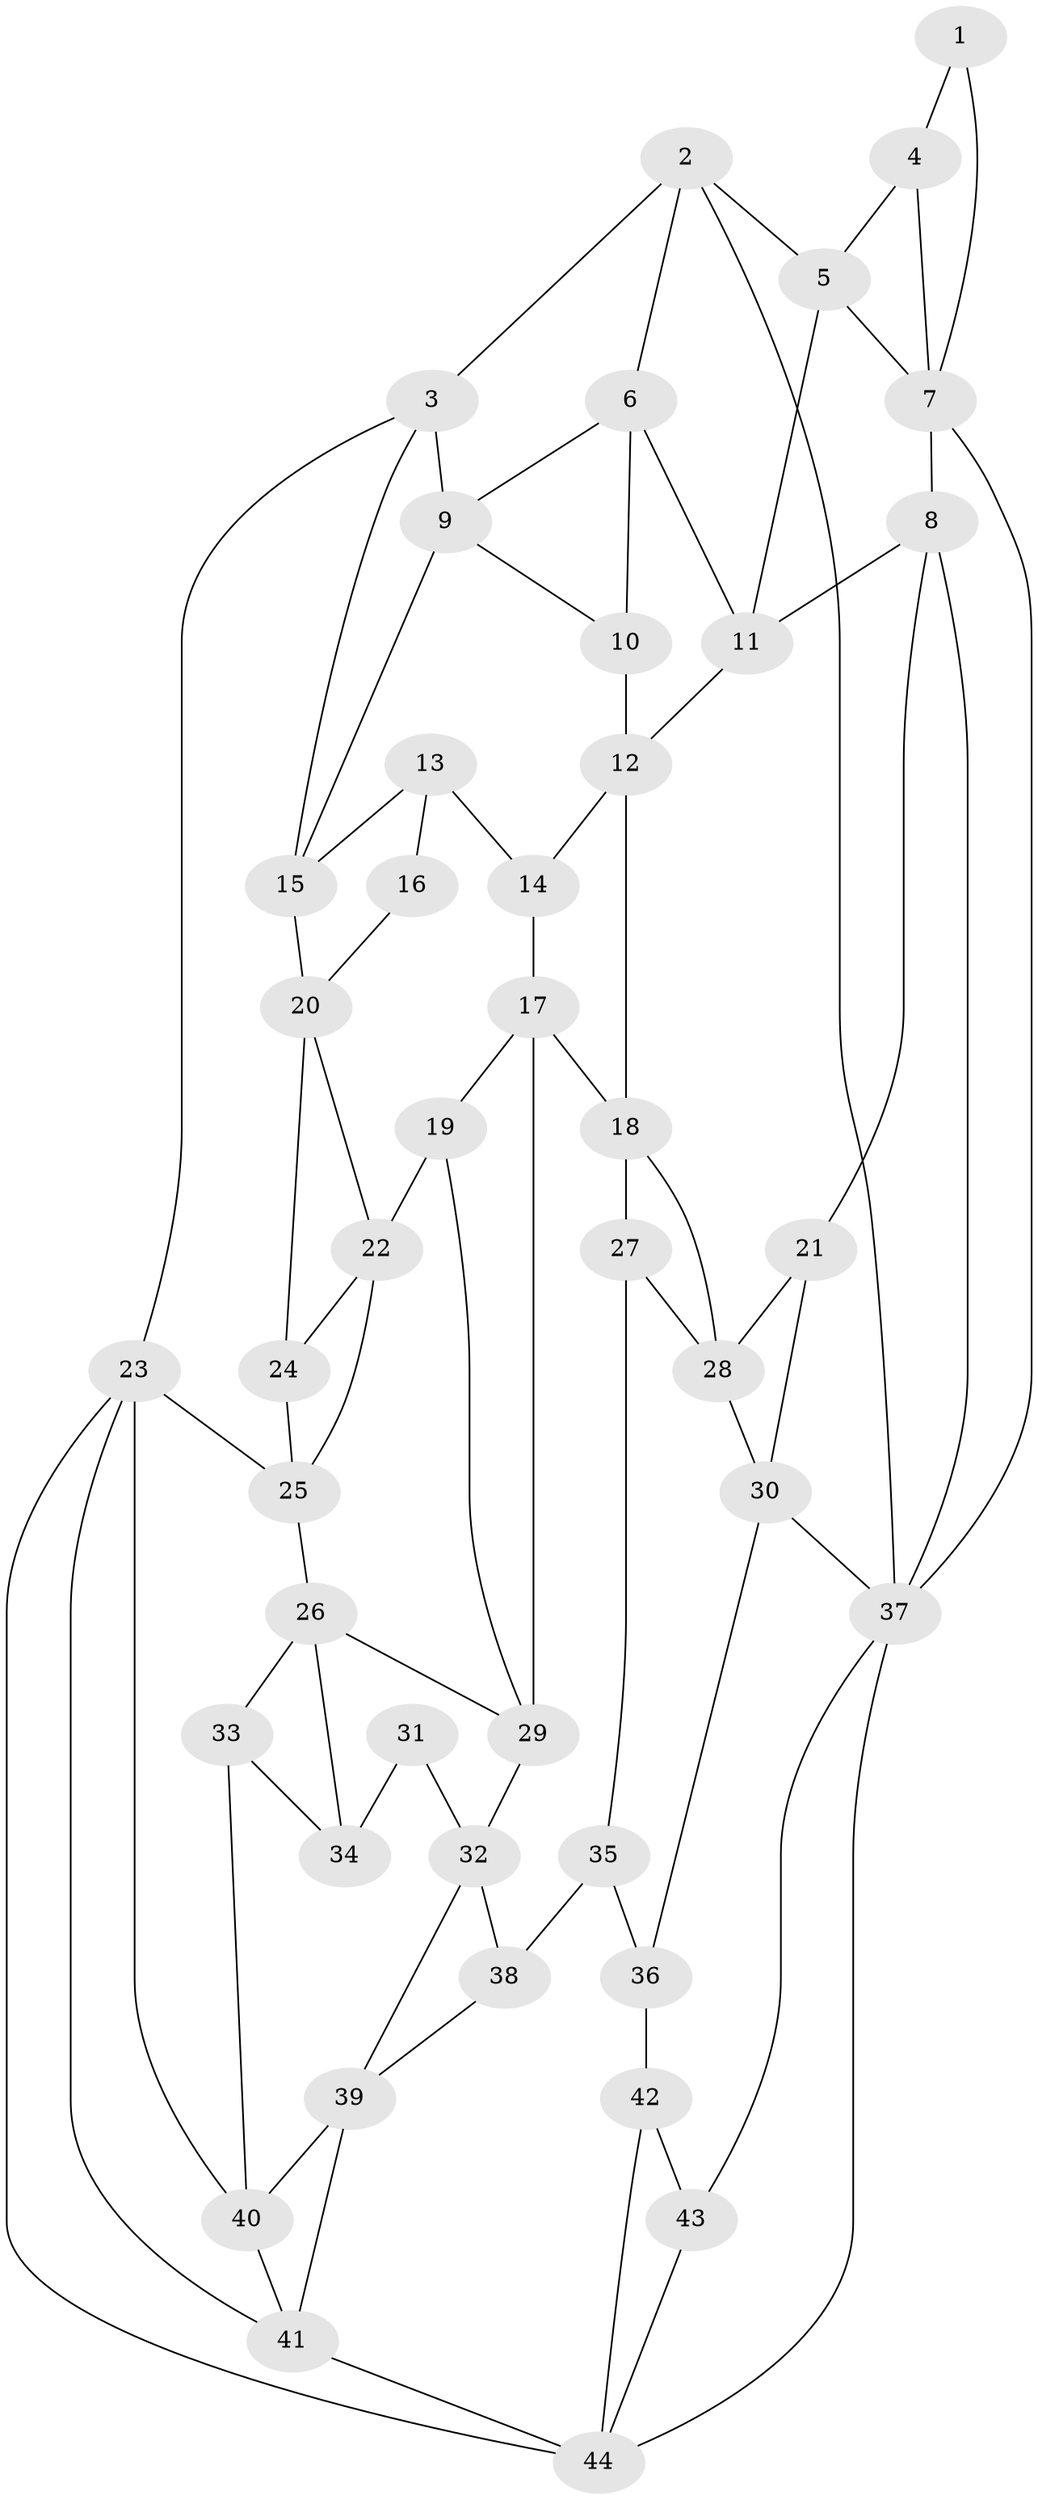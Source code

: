 // original degree distribution, {3: 0.022727272727272728, 4: 0.2840909090909091, 5: 0.45454545454545453, 6: 0.23863636363636365}
// Generated by graph-tools (version 1.1) at 2025/03/03/09/25 03:03:27]
// undirected, 44 vertices, 80 edges
graph export_dot {
graph [start="1"]
  node [color=gray90,style=filled];
  1;
  2;
  3;
  4;
  5;
  6;
  7;
  8;
  9;
  10;
  11;
  12;
  13;
  14;
  15;
  16;
  17;
  18;
  19;
  20;
  21;
  22;
  23;
  24;
  25;
  26;
  27;
  28;
  29;
  30;
  31;
  32;
  33;
  34;
  35;
  36;
  37;
  38;
  39;
  40;
  41;
  42;
  43;
  44;
  1 -- 4 [weight=1.0];
  1 -- 7 [weight=1.0];
  2 -- 3 [weight=1.0];
  2 -- 5 [weight=1.0];
  2 -- 6 [weight=1.0];
  2 -- 37 [weight=1.0];
  3 -- 9 [weight=1.0];
  3 -- 15 [weight=1.0];
  3 -- 23 [weight=1.0];
  4 -- 5 [weight=1.0];
  4 -- 7 [weight=2.0];
  5 -- 7 [weight=1.0];
  5 -- 11 [weight=1.0];
  6 -- 9 [weight=1.0];
  6 -- 10 [weight=1.0];
  6 -- 11 [weight=1.0];
  7 -- 8 [weight=1.0];
  7 -- 37 [weight=1.0];
  8 -- 11 [weight=1.0];
  8 -- 21 [weight=1.0];
  8 -- 37 [weight=1.0];
  9 -- 10 [weight=1.0];
  9 -- 15 [weight=1.0];
  10 -- 12 [weight=1.0];
  11 -- 12 [weight=1.0];
  12 -- 14 [weight=1.0];
  12 -- 18 [weight=1.0];
  13 -- 14 [weight=1.0];
  13 -- 15 [weight=1.0];
  13 -- 16 [weight=2.0];
  14 -- 17 [weight=1.0];
  15 -- 20 [weight=1.0];
  16 -- 20 [weight=2.0];
  17 -- 18 [weight=1.0];
  17 -- 19 [weight=1.0];
  17 -- 29 [weight=1.0];
  18 -- 27 [weight=1.0];
  18 -- 28 [weight=1.0];
  19 -- 22 [weight=1.0];
  19 -- 29 [weight=1.0];
  20 -- 22 [weight=1.0];
  20 -- 24 [weight=2.0];
  21 -- 28 [weight=1.0];
  21 -- 30 [weight=1.0];
  22 -- 24 [weight=1.0];
  22 -- 25 [weight=1.0];
  23 -- 25 [weight=1.0];
  23 -- 40 [weight=1.0];
  23 -- 41 [weight=1.0];
  23 -- 44 [weight=1.0];
  24 -- 25 [weight=1.0];
  25 -- 26 [weight=1.0];
  26 -- 29 [weight=1.0];
  26 -- 33 [weight=1.0];
  26 -- 34 [weight=1.0];
  27 -- 28 [weight=1.0];
  27 -- 35 [weight=1.0];
  28 -- 30 [weight=1.0];
  29 -- 32 [weight=1.0];
  30 -- 36 [weight=1.0];
  30 -- 37 [weight=1.0];
  31 -- 32 [weight=1.0];
  31 -- 34 [weight=2.0];
  32 -- 38 [weight=1.0];
  32 -- 39 [weight=1.0];
  33 -- 34 [weight=1.0];
  33 -- 40 [weight=1.0];
  35 -- 36 [weight=1.0];
  35 -- 38 [weight=2.0];
  36 -- 42 [weight=2.0];
  37 -- 43 [weight=1.0];
  37 -- 44 [weight=1.0];
  38 -- 39 [weight=1.0];
  39 -- 40 [weight=1.0];
  39 -- 41 [weight=1.0];
  40 -- 41 [weight=1.0];
  41 -- 44 [weight=1.0];
  42 -- 43 [weight=1.0];
  42 -- 44 [weight=1.0];
  43 -- 44 [weight=1.0];
}
